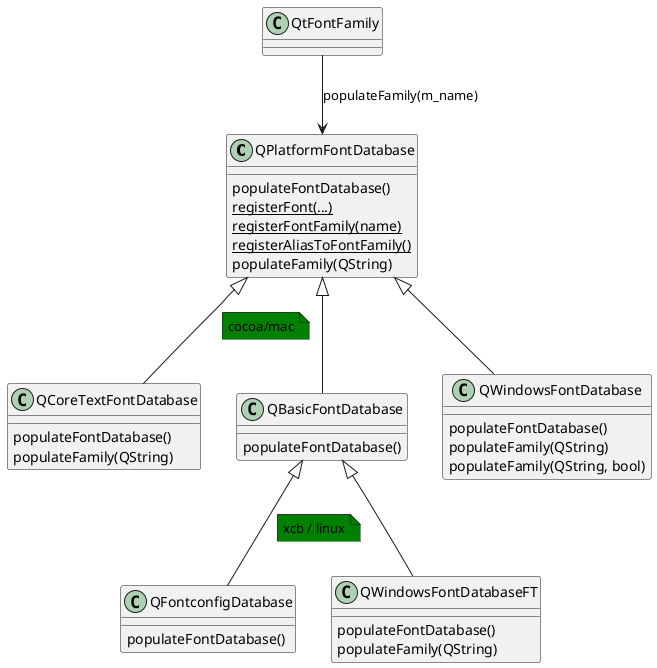@startuml
QPlatformFontDatabase <|-- QCoreTextFontDatabase 
note on link #green: cocoa/mac

QPlatformFontDatabase <|-- QBasicFontDatabase
QBasicFontDatabase <|-- QFontconfigDatabase 
note on link #green: xcb / linux

QBasicFontDatabase <|-- QWindowsFontDatabaseFT
QPlatformFontDatabase <|-- QWindowsFontDatabase

QPlatformFontDatabase : populateFontDatabase()
QBasicFontDatabase : populateFontDatabase()
QCoreTextFontDatabase : populateFontDatabase()
QWindowsFontDatabase : populateFontDatabase()
QWindowsFontDatabaseFT : populateFontDatabase()
QFontconfigDatabase : populateFontDatabase()

QPlatformFontDatabase : {static} registerFont(...)
QPlatformFontDatabase : {static} registerFontFamily(name)
QPlatformFontDatabase : {static} registerAliasToFontFamily()

QPlatformFontDatabase : populateFamily(QString)
QWindowsFontDatabase : populateFamily(QString)
QWindowsFontDatabase : populateFamily(QString, bool)
QWindowsFontDatabaseFT : populateFamily(QString)
QCoreTextFontDatabase : populateFamily(QString)

QtFontFamily --> QPlatformFontDatabase : populateFamily(m_name)

' xcb/fonts/QFontconfigDatabase
@enduml
